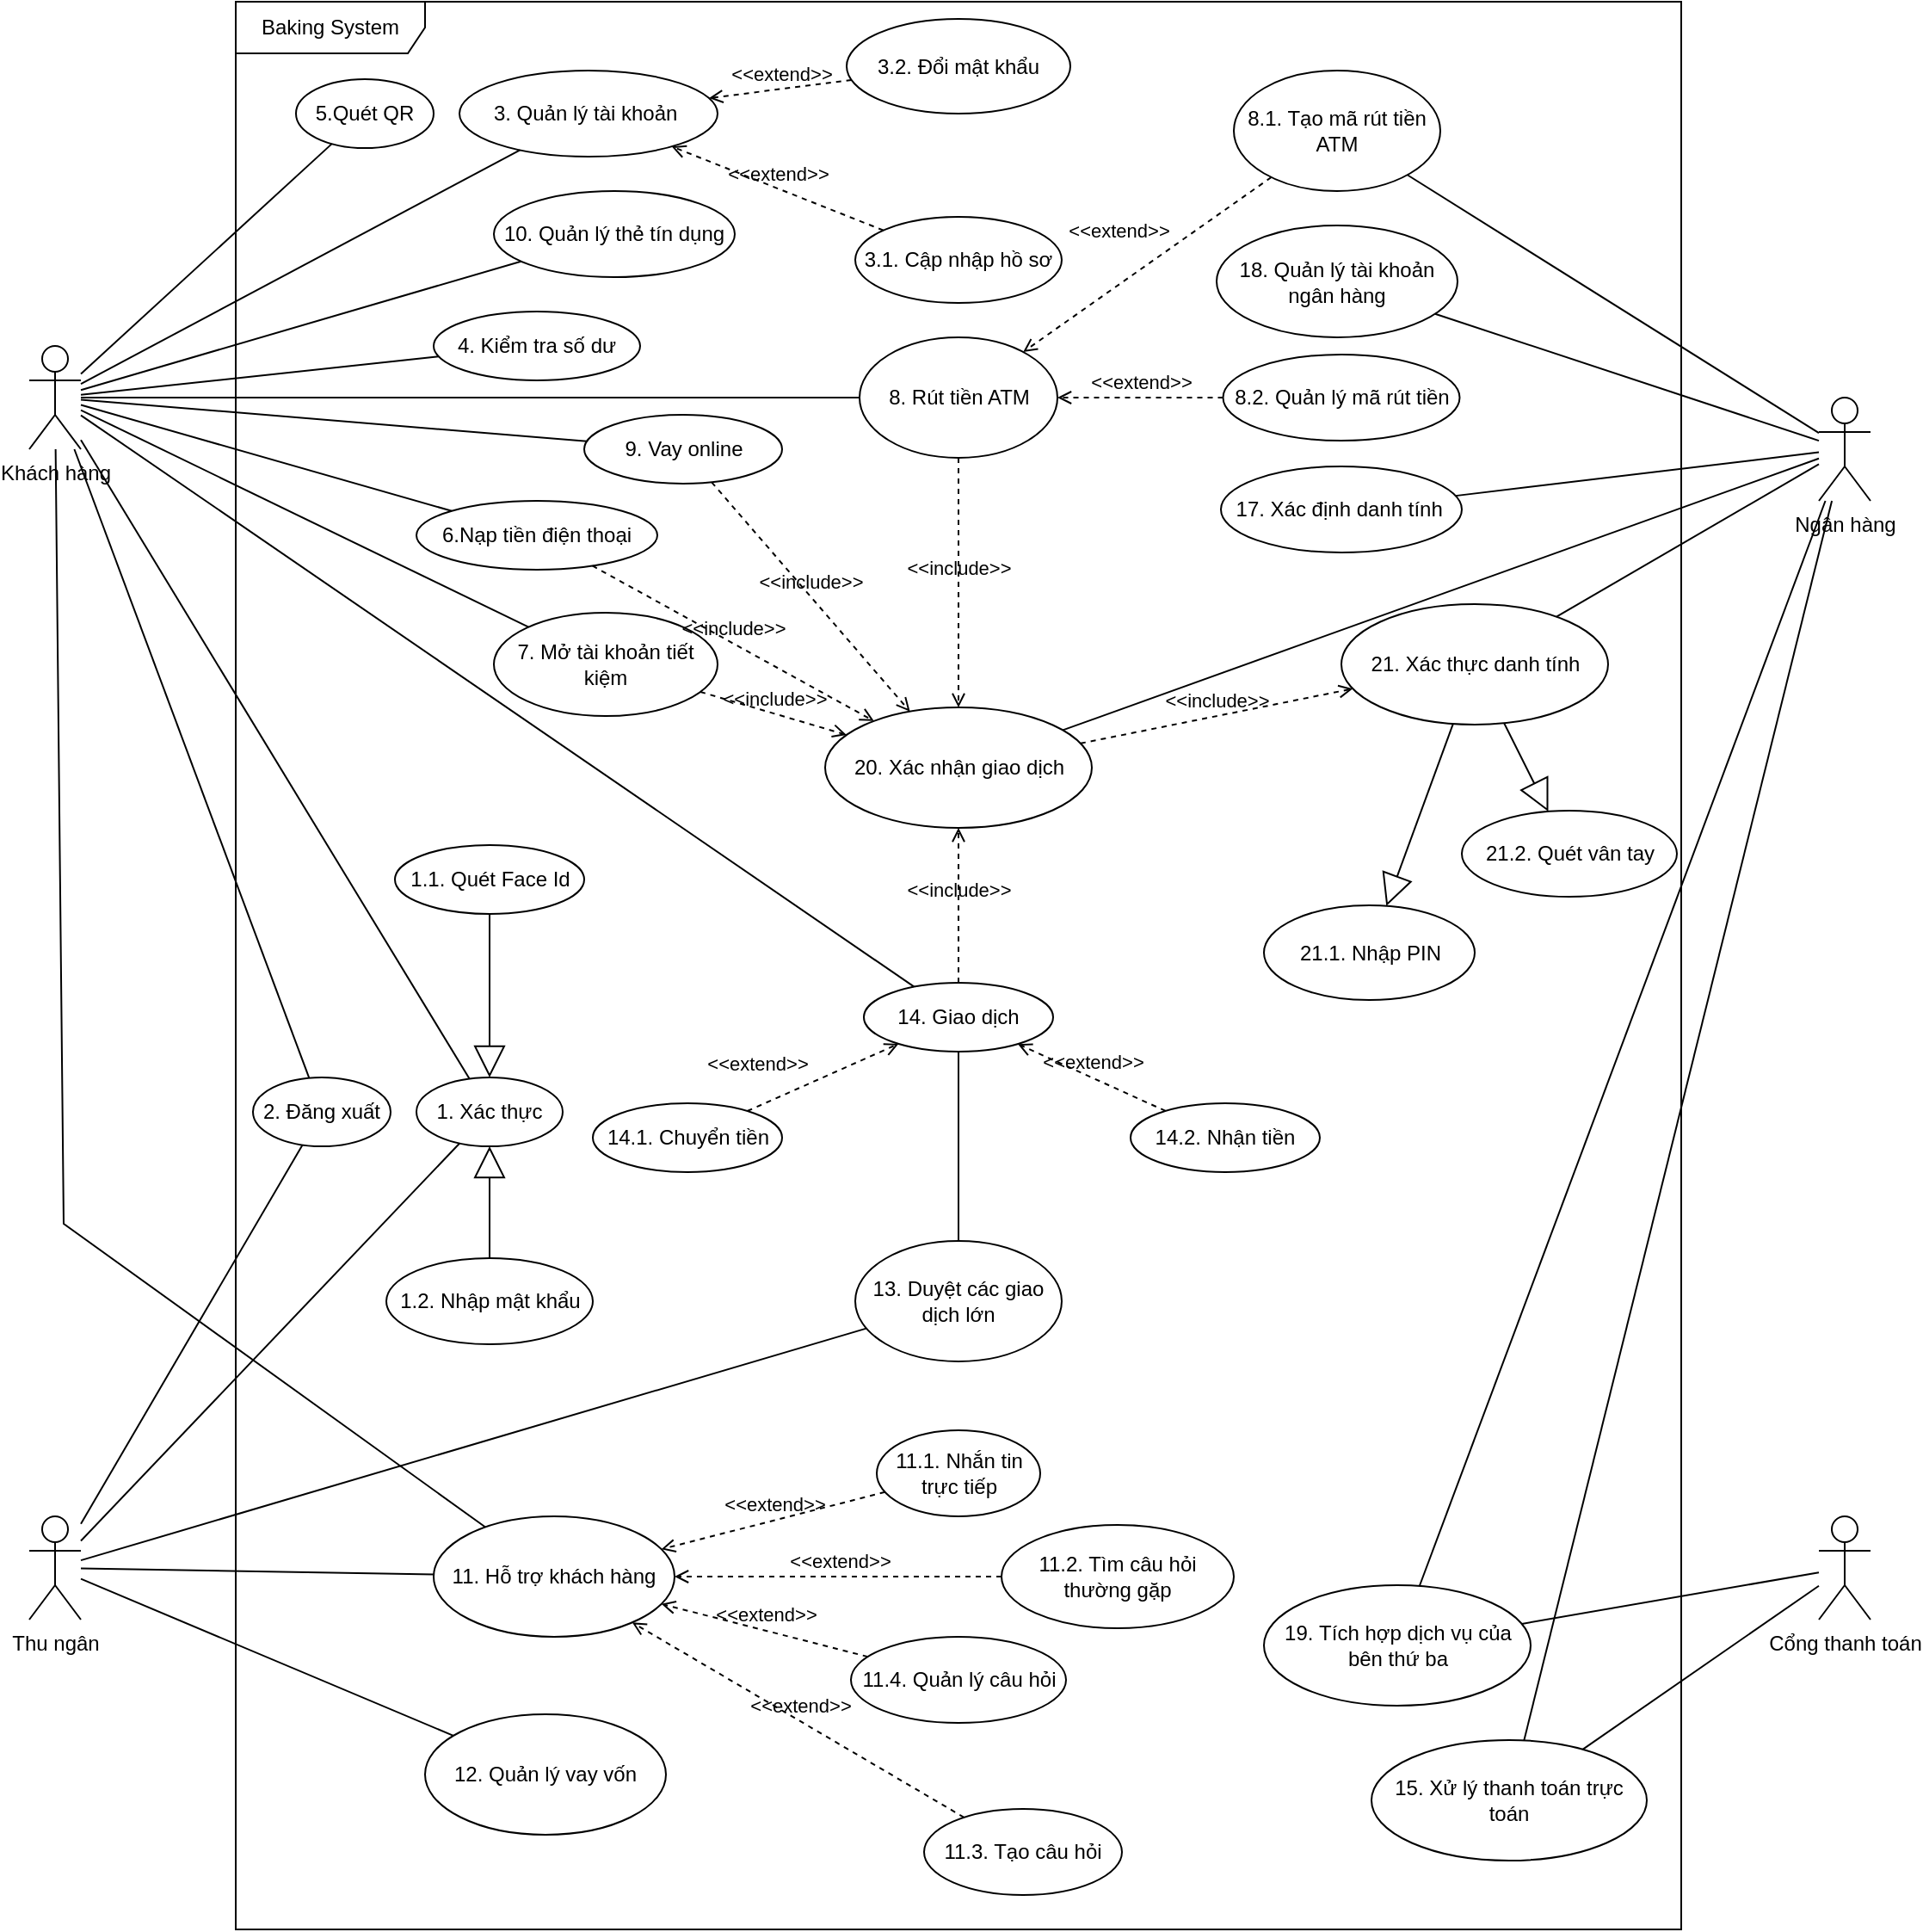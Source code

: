 <mxfile version="26.0.16">
  <diagram name="Page-1" id="_poZbObsLEnLOh7pFezw">
    <mxGraphModel dx="1567" dy="2345" grid="1" gridSize="10" guides="1" tooltips="1" connect="1" arrows="1" fold="1" page="1" pageScale="1" pageWidth="850" pageHeight="1100" math="0" shadow="0">
      <root>
        <mxCell id="0" />
        <mxCell id="1" parent="0" />
        <mxCell id="_Nw6DjDftG40vSoAcGvt-46" style="rounded=0;orthogonalLoop=1;jettySize=auto;html=1;endArrow=none;endFill=0;" parent="1" source="_Nw6DjDftG40vSoAcGvt-1" target="_Nw6DjDftG40vSoAcGvt-6" edge="1">
          <mxGeometry relative="1" as="geometry" />
        </mxCell>
        <mxCell id="_Nw6DjDftG40vSoAcGvt-1" value="Khách hàng" style="shape=umlActor;verticalLabelPosition=bottom;verticalAlign=top;html=1;" parent="1" vertex="1">
          <mxGeometry x="520" y="-280" width="30" height="60" as="geometry" />
        </mxCell>
        <mxCell id="_Nw6DjDftG40vSoAcGvt-2" value="Thu ngân" style="shape=umlActor;verticalLabelPosition=bottom;verticalAlign=top;html=1;" parent="1" vertex="1">
          <mxGeometry x="520" y="400" width="30" height="60" as="geometry" />
        </mxCell>
        <mxCell id="_Nw6DjDftG40vSoAcGvt-3" value="Ngân hàng&lt;div&gt;&lt;br&gt;&lt;/div&gt;" style="shape=umlActor;verticalLabelPosition=bottom;verticalAlign=top;html=1;" parent="1" vertex="1">
          <mxGeometry x="1560" y="-250" width="30" height="60" as="geometry" />
        </mxCell>
        <mxCell id="_Nw6DjDftG40vSoAcGvt-5" value="Cổng thanh toán" style="shape=umlActor;verticalLabelPosition=bottom;verticalAlign=top;html=1;" parent="1" vertex="1">
          <mxGeometry x="1560" y="400" width="30" height="60" as="geometry" />
        </mxCell>
        <mxCell id="_Nw6DjDftG40vSoAcGvt-6" value="1. Xác thực" style="ellipse;whiteSpace=wrap;html=1;" parent="1" vertex="1">
          <mxGeometry x="745" y="145" width="85" height="40" as="geometry" />
        </mxCell>
        <mxCell id="_Nw6DjDftG40vSoAcGvt-7" value="2. Đăng xuất" style="ellipse;whiteSpace=wrap;html=1;" parent="1" vertex="1">
          <mxGeometry x="650" y="145" width="80" height="40" as="geometry" />
        </mxCell>
        <mxCell id="_Nw6DjDftG40vSoAcGvt-8" value="1.1. Quét Face Id" style="ellipse;whiteSpace=wrap;html=1;" parent="1" vertex="1">
          <mxGeometry x="732.5" y="10" width="110" height="40" as="geometry" />
        </mxCell>
        <mxCell id="_Nw6DjDftG40vSoAcGvt-9" value="1.2. Nhập mật khẩu" style="ellipse;whiteSpace=wrap;html=1;" parent="1" vertex="1">
          <mxGeometry x="727.5" y="250" width="120" height="50" as="geometry" />
        </mxCell>
        <mxCell id="_Nw6DjDftG40vSoAcGvt-12" value="4. Kiểm tra số dư" style="ellipse;whiteSpace=wrap;html=1;" parent="1" vertex="1">
          <mxGeometry x="755" y="-300" width="120" height="40" as="geometry" />
        </mxCell>
        <mxCell id="_Nw6DjDftG40vSoAcGvt-13" value="5.Quét QR" style="ellipse;whiteSpace=wrap;html=1;" parent="1" vertex="1">
          <mxGeometry x="675" y="-435" width="80" height="40" as="geometry" />
        </mxCell>
        <mxCell id="_Nw6DjDftG40vSoAcGvt-14" value="6.Nạp tiền điện thoại" style="ellipse;whiteSpace=wrap;html=1;" parent="1" vertex="1">
          <mxGeometry x="745" y="-190" width="140" height="40" as="geometry" />
        </mxCell>
        <mxCell id="_Nw6DjDftG40vSoAcGvt-15" value="7. Mở tài khoản tiết kiệm" style="ellipse;whiteSpace=wrap;html=1;" parent="1" vertex="1">
          <mxGeometry x="790" y="-125" width="130" height="60" as="geometry" />
        </mxCell>
        <mxCell id="_Nw6DjDftG40vSoAcGvt-16" value="8. Rút tiền ATM" style="ellipse;whiteSpace=wrap;html=1;" parent="1" vertex="1">
          <mxGeometry x="1002.5" y="-285" width="115" height="70" as="geometry" />
        </mxCell>
        <mxCell id="_Nw6DjDftG40vSoAcGvt-18" value="&lt;p data-pm-slice=&quot;0 0 []&quot;&gt;8.2. Quản lý mã rút tiền&lt;/p&gt;" style="ellipse;whiteSpace=wrap;html=1;" parent="1" vertex="1">
          <mxGeometry x="1213.75" y="-275" width="137.5" height="50" as="geometry" />
        </mxCell>
        <mxCell id="_Nw6DjDftG40vSoAcGvt-19" value="9. Vay online" style="ellipse;whiteSpace=wrap;html=1;" parent="1" vertex="1">
          <mxGeometry x="842.5" y="-240" width="115" height="40" as="geometry" />
        </mxCell>
        <mxCell id="_Nw6DjDftG40vSoAcGvt-20" value="10. Quản lý thẻ tín dụng" style="ellipse;whiteSpace=wrap;html=1;" parent="1" vertex="1">
          <mxGeometry x="790" y="-370" width="140" height="50" as="geometry" />
        </mxCell>
        <mxCell id="_Nw6DjDftG40vSoAcGvt-21" value="11. Hỗ trợ khách hàng" style="ellipse;whiteSpace=wrap;html=1;" parent="1" vertex="1">
          <mxGeometry x="755" y="400" width="140" height="70" as="geometry" />
        </mxCell>
        <mxCell id="_Nw6DjDftG40vSoAcGvt-22" value="12. Quản lý vay vốn" style="ellipse;whiteSpace=wrap;html=1;" parent="1" vertex="1">
          <mxGeometry x="750" y="515" width="140" height="70" as="geometry" />
        </mxCell>
        <mxCell id="_Nw6DjDftG40vSoAcGvt-23" value="13. Duyệt các giao dịch lớn" style="ellipse;whiteSpace=wrap;html=1;" parent="1" vertex="1">
          <mxGeometry x="1000" y="240" width="120" height="70" as="geometry" />
        </mxCell>
        <mxCell id="_Nw6DjDftG40vSoAcGvt-28" value="3. Quản lý tài khoản&amp;nbsp;" style="ellipse;whiteSpace=wrap;html=1;" parent="1" vertex="1">
          <mxGeometry x="770" y="-440" width="150" height="50" as="geometry" />
        </mxCell>
        <mxCell id="_Nw6DjDftG40vSoAcGvt-29" value="3.1. Cập nhập hồ sơ" style="ellipse;whiteSpace=wrap;html=1;" parent="1" vertex="1">
          <mxGeometry x="1000" y="-355" width="120" height="50" as="geometry" />
        </mxCell>
        <mxCell id="_Nw6DjDftG40vSoAcGvt-30" value="3.2. Đổi mật khẩu" style="ellipse;whiteSpace=wrap;html=1;" parent="1" vertex="1">
          <mxGeometry x="995" y="-470" width="130" height="55" as="geometry" />
        </mxCell>
        <mxCell id="_Nw6DjDftG40vSoAcGvt-31" value="Baking System" style="shape=umlFrame;whiteSpace=wrap;html=1;pointerEvents=0;width=110;height=30;" parent="1" vertex="1">
          <mxGeometry x="640" y="-480" width="840" height="1120" as="geometry" />
        </mxCell>
        <mxCell id="_Nw6DjDftG40vSoAcGvt-34" value="14. Giao dịch" style="ellipse;whiteSpace=wrap;html=1;" parent="1" vertex="1">
          <mxGeometry x="1005" y="90" width="110" height="40" as="geometry" />
        </mxCell>
        <mxCell id="_Nw6DjDftG40vSoAcGvt-35" value="15. Xử lý thanh toán trực toán" style="ellipse;whiteSpace=wrap;html=1;" parent="1" vertex="1">
          <mxGeometry x="1300" y="530" width="160" height="70" as="geometry" />
        </mxCell>
        <mxCell id="_Nw6DjDftG40vSoAcGvt-37" value="17.&amp;nbsp;Xác định danh tính&amp;nbsp;" style="ellipse;whiteSpace=wrap;html=1;" parent="1" vertex="1">
          <mxGeometry x="1212.5" y="-210" width="140" height="50" as="geometry" />
        </mxCell>
        <mxCell id="_Nw6DjDftG40vSoAcGvt-38" value="18. Quản lý tài khoản ngân hàng" style="ellipse;whiteSpace=wrap;html=1;" parent="1" vertex="1">
          <mxGeometry x="1210" y="-350" width="140" height="65" as="geometry" />
        </mxCell>
        <mxCell id="_Nw6DjDftG40vSoAcGvt-39" value="19.&amp;nbsp;Tích hợp dịch vụ của bên thứ ba" style="ellipse;whiteSpace=wrap;html=1;" parent="1" vertex="1">
          <mxGeometry x="1237.5" y="440" width="155" height="70" as="geometry" />
        </mxCell>
        <mxCell id="_Nw6DjDftG40vSoAcGvt-48" style="rounded=0;orthogonalLoop=1;jettySize=auto;html=1;endArrow=none;endFill=0;" parent="1" source="_Nw6DjDftG40vSoAcGvt-1" target="_Nw6DjDftG40vSoAcGvt-13" edge="1">
          <mxGeometry relative="1" as="geometry">
            <mxPoint x="560" y="-245" as="sourcePoint" />
            <mxPoint x="684" y="-289" as="targetPoint" />
          </mxGeometry>
        </mxCell>
        <mxCell id="_Nw6DjDftG40vSoAcGvt-49" style="rounded=0;orthogonalLoop=1;jettySize=auto;html=1;endArrow=none;endFill=0;" parent="1" source="_Nw6DjDftG40vSoAcGvt-1" target="_Nw6DjDftG40vSoAcGvt-14" edge="1">
          <mxGeometry relative="1" as="geometry">
            <mxPoint x="560" y="-238" as="sourcePoint" />
            <mxPoint x="806" y="-205" as="targetPoint" />
          </mxGeometry>
        </mxCell>
        <mxCell id="_Nw6DjDftG40vSoAcGvt-50" style="rounded=0;orthogonalLoop=1;jettySize=auto;html=1;endArrow=none;endFill=0;" parent="1" source="_Nw6DjDftG40vSoAcGvt-1" target="_Nw6DjDftG40vSoAcGvt-7" edge="1">
          <mxGeometry relative="1" as="geometry">
            <mxPoint x="560" y="-236" as="sourcePoint" />
            <mxPoint x="854" y="-153" as="targetPoint" />
          </mxGeometry>
        </mxCell>
        <mxCell id="_Nw6DjDftG40vSoAcGvt-51" style="rounded=0;orthogonalLoop=1;jettySize=auto;html=1;endArrow=none;endFill=0;" parent="1" source="_Nw6DjDftG40vSoAcGvt-1" target="_Nw6DjDftG40vSoAcGvt-20" edge="1">
          <mxGeometry relative="1" as="geometry">
            <mxPoint x="560" y="-221" as="sourcePoint" />
            <mxPoint x="715" y="-29" as="targetPoint" />
          </mxGeometry>
        </mxCell>
        <mxCell id="_Nw6DjDftG40vSoAcGvt-52" style="rounded=0;orthogonalLoop=1;jettySize=auto;html=1;endArrow=none;endFill=0;" parent="1" source="_Nw6DjDftG40vSoAcGvt-1" target="_Nw6DjDftG40vSoAcGvt-15" edge="1">
          <mxGeometry relative="1" as="geometry">
            <mxPoint x="560" y="-231" as="sourcePoint" />
            <mxPoint x="825" y="-72" as="targetPoint" />
          </mxGeometry>
        </mxCell>
        <mxCell id="_Nw6DjDftG40vSoAcGvt-53" style="rounded=0;orthogonalLoop=1;jettySize=auto;html=1;endArrow=none;endFill=0;" parent="1" source="_Nw6DjDftG40vSoAcGvt-1" target="_Nw6DjDftG40vSoAcGvt-34" edge="1">
          <mxGeometry relative="1" as="geometry">
            <mxPoint x="570" y="-221" as="sourcePoint" />
            <mxPoint x="835" y="-62" as="targetPoint" />
          </mxGeometry>
        </mxCell>
        <mxCell id="_Nw6DjDftG40vSoAcGvt-54" style="rounded=0;orthogonalLoop=1;jettySize=auto;html=1;endArrow=none;endFill=0;" parent="1" source="_Nw6DjDftG40vSoAcGvt-1" target="_Nw6DjDftG40vSoAcGvt-12" edge="1">
          <mxGeometry relative="1" as="geometry">
            <mxPoint x="560" y="-241" as="sourcePoint" />
            <mxPoint x="940" y="-258" as="targetPoint" />
          </mxGeometry>
        </mxCell>
        <mxCell id="_Nw6DjDftG40vSoAcGvt-55" style="rounded=0;orthogonalLoop=1;jettySize=auto;html=1;endArrow=none;endFill=0;" parent="1" source="_Nw6DjDftG40vSoAcGvt-1" target="_Nw6DjDftG40vSoAcGvt-28" edge="1">
          <mxGeometry relative="1" as="geometry">
            <mxPoint x="560" y="-230" as="sourcePoint" />
            <mxPoint x="808" y="-66" as="targetPoint" />
          </mxGeometry>
        </mxCell>
        <mxCell id="_Nw6DjDftG40vSoAcGvt-56" value="&amp;lt;&amp;lt;extend&amp;gt;&amp;gt;" style="html=1;verticalAlign=bottom;labelBackgroundColor=none;endArrow=open;endFill=0;dashed=1;rounded=0;" parent="1" source="_Nw6DjDftG40vSoAcGvt-29" target="_Nw6DjDftG40vSoAcGvt-28" edge="1">
          <mxGeometry x="-0.011" width="160" relative="1" as="geometry">
            <mxPoint x="820" y="20" as="sourcePoint" />
            <mxPoint x="980" y="20" as="targetPoint" />
            <mxPoint as="offset" />
          </mxGeometry>
        </mxCell>
        <mxCell id="_Nw6DjDftG40vSoAcGvt-57" value="&amp;lt;&amp;lt;extend&amp;gt;&amp;gt;" style="html=1;verticalAlign=bottom;labelBackgroundColor=none;endArrow=open;endFill=0;dashed=1;rounded=0;" parent="1" source="_Nw6DjDftG40vSoAcGvt-30" target="_Nw6DjDftG40vSoAcGvt-28" edge="1">
          <mxGeometry width="160" relative="1" as="geometry">
            <mxPoint x="978" y="66" as="sourcePoint" />
            <mxPoint x="1010" y="24" as="targetPoint" />
          </mxGeometry>
        </mxCell>
        <mxCell id="_Nw6DjDftG40vSoAcGvt-59" style="rounded=0;orthogonalLoop=1;jettySize=auto;html=1;endArrow=none;endFill=0;" parent="1" source="_Nw6DjDftG40vSoAcGvt-1" target="_Nw6DjDftG40vSoAcGvt-19" edge="1">
          <mxGeometry relative="1" as="geometry">
            <mxPoint x="560" y="-221" as="sourcePoint" />
            <mxPoint x="715" y="-29" as="targetPoint" />
          </mxGeometry>
        </mxCell>
        <mxCell id="_Nw6DjDftG40vSoAcGvt-60" style="rounded=0;orthogonalLoop=1;jettySize=auto;html=1;endArrow=none;endFill=0;" parent="1" source="_Nw6DjDftG40vSoAcGvt-1" target="_Nw6DjDftG40vSoAcGvt-16" edge="1">
          <mxGeometry relative="1" as="geometry">
            <mxPoint x="560" y="-239" as="sourcePoint" />
            <mxPoint x="790" y="-231" as="targetPoint" />
          </mxGeometry>
        </mxCell>
        <mxCell id="_Nw6DjDftG40vSoAcGvt-61" value="&amp;lt;&amp;lt;extend&amp;gt;&amp;gt;" style="html=1;verticalAlign=bottom;labelBackgroundColor=none;endArrow=open;endFill=0;dashed=1;rounded=0;" parent="1" source="YAgFSowwPV8T4sW8ivk9-3" target="_Nw6DjDftG40vSoAcGvt-16" edge="1">
          <mxGeometry x="0.081" y="-18" width="160" relative="1" as="geometry">
            <mxPoint x="1101.589" y="-338.112" as="sourcePoint" />
            <mxPoint x="1210" y="-360" as="targetPoint" />
            <mxPoint as="offset" />
          </mxGeometry>
        </mxCell>
        <mxCell id="_Nw6DjDftG40vSoAcGvt-62" value="&amp;lt;&amp;lt;extend&amp;gt;&amp;gt;" style="html=1;verticalAlign=bottom;labelBackgroundColor=none;endArrow=open;endFill=0;dashed=1;rounded=0;" parent="1" source="_Nw6DjDftG40vSoAcGvt-18" target="_Nw6DjDftG40vSoAcGvt-16" edge="1">
          <mxGeometry width="160" relative="1" as="geometry">
            <mxPoint x="1134" y="-252" as="sourcePoint" />
            <mxPoint x="1080" y="-239" as="targetPoint" />
          </mxGeometry>
        </mxCell>
        <mxCell id="_Nw6DjDftG40vSoAcGvt-63" style="rounded=0;orthogonalLoop=1;jettySize=auto;html=1;endArrow=none;endFill=0;" parent="1" source="_Nw6DjDftG40vSoAcGvt-2" target="_Nw6DjDftG40vSoAcGvt-21" edge="1">
          <mxGeometry relative="1" as="geometry">
            <mxPoint x="540" y="470" as="sourcePoint" />
            <mxPoint x="715" y="-29" as="targetPoint" />
          </mxGeometry>
        </mxCell>
        <mxCell id="_Nw6DjDftG40vSoAcGvt-64" style="rounded=0;orthogonalLoop=1;jettySize=auto;html=1;endArrow=none;endFill=0;" parent="1" source="_Nw6DjDftG40vSoAcGvt-2" target="_Nw6DjDftG40vSoAcGvt-22" edge="1">
          <mxGeometry relative="1" as="geometry">
            <mxPoint x="550" y="480" as="sourcePoint" />
            <mxPoint x="710" y="433" as="targetPoint" />
          </mxGeometry>
        </mxCell>
        <mxCell id="_Nw6DjDftG40vSoAcGvt-65" style="rounded=0;orthogonalLoop=1;jettySize=auto;html=1;endArrow=none;endFill=0;" parent="1" source="_Nw6DjDftG40vSoAcGvt-2" target="_Nw6DjDftG40vSoAcGvt-23" edge="1">
          <mxGeometry relative="1" as="geometry">
            <mxPoint x="560" y="438" as="sourcePoint" />
            <mxPoint x="702" y="422" as="targetPoint" />
          </mxGeometry>
        </mxCell>
        <mxCell id="_Nw6DjDftG40vSoAcGvt-66" style="rounded=0;orthogonalLoop=1;jettySize=auto;html=1;endArrow=none;endFill=0;" parent="1" source="_Nw6DjDftG40vSoAcGvt-3" target="_Nw6DjDftG40vSoAcGvt-38" edge="1">
          <mxGeometry relative="1" as="geometry">
            <mxPoint x="560" y="-241" as="sourcePoint" />
            <mxPoint x="846" y="-266" as="targetPoint" />
          </mxGeometry>
        </mxCell>
        <mxCell id="_Nw6DjDftG40vSoAcGvt-67" style="rounded=0;orthogonalLoop=1;jettySize=auto;html=1;endArrow=none;endFill=0;" parent="1" source="_Nw6DjDftG40vSoAcGvt-3" target="_Nw6DjDftG40vSoAcGvt-37" edge="1">
          <mxGeometry relative="1" as="geometry">
            <mxPoint x="1580" y="-210" as="sourcePoint" />
            <mxPoint x="1397" y="-169" as="targetPoint" />
          </mxGeometry>
        </mxCell>
        <mxCell id="YAgFSowwPV8T4sW8ivk9-3" value="8.1. Tạo mã rút tiền ATM" style="ellipse;whiteSpace=wrap;html=1;" parent="1" vertex="1">
          <mxGeometry x="1220" y="-440" width="120" height="70" as="geometry" />
        </mxCell>
        <mxCell id="YAgFSowwPV8T4sW8ivk9-31" value="" style="endArrow=block;endSize=16;endFill=0;html=1;rounded=0;" parent="1" source="_Nw6DjDftG40vSoAcGvt-8" target="_Nw6DjDftG40vSoAcGvt-6" edge="1">
          <mxGeometry width="160" relative="1" as="geometry">
            <mxPoint x="580" y="-430" as="sourcePoint" />
            <mxPoint x="740" y="-430" as="targetPoint" />
          </mxGeometry>
        </mxCell>
        <mxCell id="YAgFSowwPV8T4sW8ivk9-32" value="" style="endArrow=block;endSize=16;endFill=0;html=1;rounded=0;" parent="1" source="_Nw6DjDftG40vSoAcGvt-9" target="_Nw6DjDftG40vSoAcGvt-6" edge="1">
          <mxGeometry width="160" relative="1" as="geometry">
            <mxPoint x="742" y="-390" as="sourcePoint" />
            <mxPoint x="734" y="-330" as="targetPoint" />
          </mxGeometry>
        </mxCell>
        <mxCell id="YAgFSowwPV8T4sW8ivk9-34" style="rounded=0;orthogonalLoop=1;jettySize=auto;html=1;endArrow=none;endFill=0;" parent="1" source="_Nw6DjDftG40vSoAcGvt-3" target="YAgFSowwPV8T4sW8ivk9-3" edge="1">
          <mxGeometry relative="1" as="geometry">
            <mxPoint x="1570" y="-272" as="sourcePoint" />
            <mxPoint x="1389" y="-173" as="targetPoint" />
          </mxGeometry>
        </mxCell>
        <mxCell id="YAgFSowwPV8T4sW8ivk9-36" value="14.1. Chuyển tiền" style="ellipse;whiteSpace=wrap;html=1;" parent="1" vertex="1">
          <mxGeometry x="847.5" y="160" width="110" height="40" as="geometry" />
        </mxCell>
        <mxCell id="YAgFSowwPV8T4sW8ivk9-37" value="14.2. Nhận tiền" style="ellipse;whiteSpace=wrap;html=1;" parent="1" vertex="1">
          <mxGeometry x="1160" y="160" width="110" height="40" as="geometry" />
        </mxCell>
        <mxCell id="YAgFSowwPV8T4sW8ivk9-38" style="rounded=0;orthogonalLoop=1;jettySize=auto;html=1;endArrow=none;endFill=0;" parent="1" source="_Nw6DjDftG40vSoAcGvt-34" target="_Nw6DjDftG40vSoAcGvt-23" edge="1">
          <mxGeometry relative="1" as="geometry">
            <mxPoint x="560" y="434" as="sourcePoint" />
            <mxPoint x="1004" y="266" as="targetPoint" />
          </mxGeometry>
        </mxCell>
        <mxCell id="YAgFSowwPV8T4sW8ivk9-39" value="&amp;lt;&amp;lt;extend&amp;gt;&amp;gt;" style="html=1;verticalAlign=bottom;labelBackgroundColor=none;endArrow=open;endFill=0;dashed=1;rounded=0;" parent="1" source="YAgFSowwPV8T4sW8ivk9-37" target="_Nw6DjDftG40vSoAcGvt-34" edge="1">
          <mxGeometry x="-0.011" width="160" relative="1" as="geometry">
            <mxPoint x="978" y="81" as="sourcePoint" />
            <mxPoint x="1020" y="24" as="targetPoint" />
            <mxPoint as="offset" />
          </mxGeometry>
        </mxCell>
        <mxCell id="YAgFSowwPV8T4sW8ivk9-40" value="&amp;lt;&amp;lt;extend&amp;gt;&amp;gt;" style="html=1;verticalAlign=bottom;labelBackgroundColor=none;endArrow=open;endFill=0;dashed=1;rounded=0;" parent="1" source="YAgFSowwPV8T4sW8ivk9-36" target="_Nw6DjDftG40vSoAcGvt-34" edge="1">
          <mxGeometry x="-0.744" y="15" width="160" relative="1" as="geometry">
            <mxPoint x="780" y="160" as="sourcePoint" />
            <mxPoint x="805" y="160" as="targetPoint" />
            <mxPoint as="offset" />
          </mxGeometry>
        </mxCell>
        <mxCell id="YAgFSowwPV8T4sW8ivk9-41" style="rounded=0;orthogonalLoop=1;jettySize=auto;html=1;endArrow=none;endFill=0;" parent="1" source="_Nw6DjDftG40vSoAcGvt-5" target="_Nw6DjDftG40vSoAcGvt-35" edge="1">
          <mxGeometry relative="1" as="geometry">
            <mxPoint x="921" y="185" as="sourcePoint" />
            <mxPoint x="1007" y="222" as="targetPoint" />
          </mxGeometry>
        </mxCell>
        <mxCell id="YAgFSowwPV8T4sW8ivk9-42" style="rounded=0;orthogonalLoop=1;jettySize=auto;html=1;endArrow=none;endFill=0;" parent="1" source="_Nw6DjDftG40vSoAcGvt-5" target="_Nw6DjDftG40vSoAcGvt-39" edge="1">
          <mxGeometry relative="1" as="geometry">
            <mxPoint x="1570" y="124" as="sourcePoint" />
            <mxPoint x="1313" y="196" as="targetPoint" />
          </mxGeometry>
        </mxCell>
        <mxCell id="YAgFSowwPV8T4sW8ivk9-46" value="20. Xác nhận giao dịch" style="ellipse;whiteSpace=wrap;html=1;" parent="1" vertex="1">
          <mxGeometry x="982.5" y="-70" width="155" height="70" as="geometry" />
        </mxCell>
        <mxCell id="YAgFSowwPV8T4sW8ivk9-47" value="21. Xác thực danh tính" style="ellipse;whiteSpace=wrap;html=1;" parent="1" vertex="1">
          <mxGeometry x="1282.5" y="-130" width="155" height="70" as="geometry" />
        </mxCell>
        <mxCell id="YAgFSowwPV8T4sW8ivk9-48" value="21.1. Nhập PIN" style="ellipse;whiteSpace=wrap;html=1;" parent="1" vertex="1">
          <mxGeometry x="1237.5" y="45" width="122.5" height="55" as="geometry" />
        </mxCell>
        <mxCell id="YAgFSowwPV8T4sW8ivk9-49" value="21.2. Quét vân tay" style="ellipse;whiteSpace=wrap;html=1;" parent="1" vertex="1">
          <mxGeometry x="1352.5" y="-10" width="125" height="50" as="geometry" />
        </mxCell>
        <mxCell id="YAgFSowwPV8T4sW8ivk9-50" value="" style="endArrow=block;endSize=16;endFill=0;html=1;rounded=0;" parent="1" source="YAgFSowwPV8T4sW8ivk9-47" target="YAgFSowwPV8T4sW8ivk9-49" edge="1">
          <mxGeometry width="160" relative="1" as="geometry">
            <mxPoint x="1095" y="290" as="sourcePoint" />
            <mxPoint x="1086" y="350" as="targetPoint" />
          </mxGeometry>
        </mxCell>
        <mxCell id="YAgFSowwPV8T4sW8ivk9-51" value="" style="endArrow=block;endSize=16;endFill=0;html=1;rounded=0;" parent="1" source="YAgFSowwPV8T4sW8ivk9-47" target="YAgFSowwPV8T4sW8ivk9-48" edge="1">
          <mxGeometry width="160" relative="1" as="geometry">
            <mxPoint x="1069" y="525" as="sourcePoint" />
            <mxPoint x="1036" y="390" as="targetPoint" />
          </mxGeometry>
        </mxCell>
        <mxCell id="YAgFSowwPV8T4sW8ivk9-52" value="&amp;lt;&amp;lt;include&amp;gt;&amp;gt;" style="html=1;verticalAlign=bottom;labelBackgroundColor=none;endArrow=open;endFill=0;dashed=1;rounded=0;" parent="1" source="YAgFSowwPV8T4sW8ivk9-46" target="YAgFSowwPV8T4sW8ivk9-47" edge="1">
          <mxGeometry width="160" relative="1" as="geometry">
            <mxPoint x="830" y="500" as="sourcePoint" />
            <mxPoint x="990" y="500" as="targetPoint" />
          </mxGeometry>
        </mxCell>
        <mxCell id="YAgFSowwPV8T4sW8ivk9-53" style="rounded=0;orthogonalLoop=1;jettySize=auto;html=1;endArrow=none;endFill=0;" parent="1" source="_Nw6DjDftG40vSoAcGvt-3" target="YAgFSowwPV8T4sW8ivk9-47" edge="1">
          <mxGeometry relative="1" as="geometry">
            <mxPoint x="1560" y="-190" as="sourcePoint" />
            <mxPoint x="1369" y="-108" as="targetPoint" />
          </mxGeometry>
        </mxCell>
        <mxCell id="YAgFSowwPV8T4sW8ivk9-54" style="rounded=0;orthogonalLoop=1;jettySize=auto;html=1;endArrow=none;endFill=0;" parent="1" source="_Nw6DjDftG40vSoAcGvt-3" target="YAgFSowwPV8T4sW8ivk9-46" edge="1">
          <mxGeometry relative="1" as="geometry">
            <mxPoint x="1580" y="-258" as="sourcePoint" />
            <mxPoint x="1359" y="22" as="targetPoint" />
          </mxGeometry>
        </mxCell>
        <mxCell id="YAgFSowwPV8T4sW8ivk9-56" style="rounded=0;orthogonalLoop=1;jettySize=auto;html=1;endArrow=none;endFill=0;" parent="1" source="_Nw6DjDftG40vSoAcGvt-3" target="_Nw6DjDftG40vSoAcGvt-35" edge="1">
          <mxGeometry relative="1" as="geometry">
            <mxPoint x="1570" y="-262" as="sourcePoint" />
            <mxPoint x="1335" y="22" as="targetPoint" />
          </mxGeometry>
        </mxCell>
        <mxCell id="YAgFSowwPV8T4sW8ivk9-57" style="rounded=0;orthogonalLoop=1;jettySize=auto;html=1;endArrow=none;endFill=0;" parent="1" source="_Nw6DjDftG40vSoAcGvt-3" target="_Nw6DjDftG40vSoAcGvt-39" edge="1">
          <mxGeometry relative="1" as="geometry">
            <mxPoint x="1572" y="-250" as="sourcePoint" />
            <mxPoint x="1365" y="211" as="targetPoint" />
          </mxGeometry>
        </mxCell>
        <mxCell id="YAgFSowwPV8T4sW8ivk9-60" value="&amp;lt;&amp;lt;include&amp;gt;&amp;gt;" style="html=1;verticalAlign=bottom;labelBackgroundColor=none;endArrow=open;endFill=0;dashed=1;rounded=0;" parent="1" source="_Nw6DjDftG40vSoAcGvt-19" target="YAgFSowwPV8T4sW8ivk9-46" edge="1">
          <mxGeometry width="160" relative="1" as="geometry">
            <mxPoint x="1173" y="56" as="sourcePoint" />
            <mxPoint x="1289" y="24" as="targetPoint" />
          </mxGeometry>
        </mxCell>
        <mxCell id="YAgFSowwPV8T4sW8ivk9-61" value="&amp;lt;&amp;lt;include&amp;gt;&amp;gt;" style="html=1;verticalAlign=bottom;labelBackgroundColor=none;endArrow=open;endFill=0;dashed=1;rounded=0;" parent="1" source="_Nw6DjDftG40vSoAcGvt-34" target="YAgFSowwPV8T4sW8ivk9-46" edge="1">
          <mxGeometry width="160" relative="1" as="geometry">
            <mxPoint x="938" y="53" as="sourcePoint" />
            <mxPoint x="1033" y="66" as="targetPoint" />
          </mxGeometry>
        </mxCell>
        <mxCell id="YAgFSowwPV8T4sW8ivk9-62" value="&amp;lt;&amp;lt;include&amp;gt;&amp;gt;" style="html=1;verticalAlign=bottom;labelBackgroundColor=none;endArrow=open;endFill=0;dashed=1;rounded=0;" parent="1" source="_Nw6DjDftG40vSoAcGvt-16" target="YAgFSowwPV8T4sW8ivk9-46" edge="1">
          <mxGeometry width="160" relative="1" as="geometry">
            <mxPoint x="948" y="63" as="sourcePoint" />
            <mxPoint x="1043" y="76" as="targetPoint" />
          </mxGeometry>
        </mxCell>
        <mxCell id="YAgFSowwPV8T4sW8ivk9-63" value="&amp;lt;&amp;lt;include&amp;gt;&amp;gt;" style="html=1;verticalAlign=bottom;labelBackgroundColor=none;endArrow=open;endFill=0;dashed=1;rounded=0;" parent="1" source="_Nw6DjDftG40vSoAcGvt-14" target="YAgFSowwPV8T4sW8ivk9-46" edge="1">
          <mxGeometry width="160" relative="1" as="geometry">
            <mxPoint x="1058" y="-165" as="sourcePoint" />
            <mxPoint x="1060" y="10" as="targetPoint" />
          </mxGeometry>
        </mxCell>
        <mxCell id="YAgFSowwPV8T4sW8ivk9-64" value="&amp;lt;&amp;lt;include&amp;gt;&amp;gt;" style="html=1;verticalAlign=bottom;labelBackgroundColor=none;endArrow=open;endFill=0;dashed=1;rounded=0;" parent="1" source="_Nw6DjDftG40vSoAcGvt-15" target="YAgFSowwPV8T4sW8ivk9-46" edge="1">
          <mxGeometry width="160" relative="1" as="geometry">
            <mxPoint x="1058" y="-165" as="sourcePoint" />
            <mxPoint x="1060" y="10" as="targetPoint" />
          </mxGeometry>
        </mxCell>
        <mxCell id="yQVbrtAcDp7nrQ5dOdj8-1" style="rounded=0;orthogonalLoop=1;jettySize=auto;html=1;endArrow=none;endFill=0;" edge="1" parent="1" source="_Nw6DjDftG40vSoAcGvt-1" target="_Nw6DjDftG40vSoAcGvt-21">
          <mxGeometry relative="1" as="geometry">
            <mxPoint x="560" y="-211" as="sourcePoint" />
            <mxPoint x="700" y="56" as="targetPoint" />
            <Array as="points">
              <mxPoint x="540" y="230" />
            </Array>
          </mxGeometry>
        </mxCell>
        <mxCell id="yQVbrtAcDp7nrQ5dOdj8-13" value="11.1. Nhắn tin trực tiếp" style="ellipse;whiteSpace=wrap;html=1;" vertex="1" parent="1">
          <mxGeometry x="1012.5" y="350" width="95" height="50" as="geometry" />
        </mxCell>
        <mxCell id="yQVbrtAcDp7nrQ5dOdj8-14" value="11.2. Tìm câu hỏi thường gặp" style="ellipse;whiteSpace=wrap;html=1;" vertex="1" parent="1">
          <mxGeometry x="1085" y="405" width="135" height="60" as="geometry" />
        </mxCell>
        <mxCell id="yQVbrtAcDp7nrQ5dOdj8-15" value="11.3. Tạo câu hỏi" style="ellipse;whiteSpace=wrap;html=1;" vertex="1" parent="1">
          <mxGeometry x="1040" y="570" width="115" height="50" as="geometry" />
        </mxCell>
        <mxCell id="yQVbrtAcDp7nrQ5dOdj8-16" value="11.4. Quản lý câu hỏi" style="ellipse;whiteSpace=wrap;html=1;" vertex="1" parent="1">
          <mxGeometry x="997.5" y="470" width="125" height="50" as="geometry" />
        </mxCell>
        <mxCell id="yQVbrtAcDp7nrQ5dOdj8-17" value="&amp;lt;&amp;lt;extend&amp;gt;&amp;gt;" style="html=1;verticalAlign=bottom;labelBackgroundColor=none;endArrow=open;endFill=0;dashed=1;rounded=0;" edge="1" parent="1" source="yQVbrtAcDp7nrQ5dOdj8-13" target="_Nw6DjDftG40vSoAcGvt-21">
          <mxGeometry x="-0.011" width="160" relative="1" as="geometry">
            <mxPoint x="762" y="155" as="sourcePoint" />
            <mxPoint x="834" y="185" as="targetPoint" />
            <mxPoint as="offset" />
          </mxGeometry>
        </mxCell>
        <mxCell id="yQVbrtAcDp7nrQ5dOdj8-18" value="&amp;lt;&amp;lt;extend&amp;gt;&amp;gt;" style="html=1;verticalAlign=bottom;labelBackgroundColor=none;endArrow=open;endFill=0;dashed=1;rounded=0;" edge="1" parent="1" source="yQVbrtAcDp7nrQ5dOdj8-14" target="_Nw6DjDftG40vSoAcGvt-21">
          <mxGeometry x="-0.011" width="160" relative="1" as="geometry">
            <mxPoint x="1016" y="396" as="sourcePoint" />
            <mxPoint x="827" y="464" as="targetPoint" />
            <mxPoint as="offset" />
          </mxGeometry>
        </mxCell>
        <mxCell id="yQVbrtAcDp7nrQ5dOdj8-19" value="&amp;lt;&amp;lt;extend&amp;gt;&amp;gt;" style="html=1;verticalAlign=bottom;labelBackgroundColor=none;endArrow=open;endFill=0;dashed=1;rounded=0;" edge="1" parent="1" source="yQVbrtAcDp7nrQ5dOdj8-15" target="_Nw6DjDftG40vSoAcGvt-21">
          <mxGeometry x="-0.011" width="160" relative="1" as="geometry">
            <mxPoint x="952" y="463" as="sourcePoint" />
            <mxPoint x="838" y="477" as="targetPoint" />
            <mxPoint as="offset" />
          </mxGeometry>
        </mxCell>
        <mxCell id="yQVbrtAcDp7nrQ5dOdj8-20" value="&amp;lt;&amp;lt;extend&amp;gt;&amp;gt;" style="html=1;verticalAlign=bottom;labelBackgroundColor=none;endArrow=open;endFill=0;dashed=1;rounded=0;" edge="1" parent="1" source="yQVbrtAcDp7nrQ5dOdj8-16" target="_Nw6DjDftG40vSoAcGvt-21">
          <mxGeometry x="-0.011" width="160" relative="1" as="geometry">
            <mxPoint x="902" y="520" as="sourcePoint" />
            <mxPoint x="832" y="501" as="targetPoint" />
            <mxPoint as="offset" />
          </mxGeometry>
        </mxCell>
        <mxCell id="yQVbrtAcDp7nrQ5dOdj8-38" style="rounded=0;orthogonalLoop=1;jettySize=auto;html=1;endArrow=none;endFill=0;" edge="1" parent="1" source="_Nw6DjDftG40vSoAcGvt-7" target="_Nw6DjDftG40vSoAcGvt-2">
          <mxGeometry relative="1" as="geometry">
            <mxPoint x="557" y="-210" as="sourcePoint" />
            <mxPoint x="692" y="115" as="targetPoint" />
          </mxGeometry>
        </mxCell>
        <mxCell id="yQVbrtAcDp7nrQ5dOdj8-39" style="rounded=0;orthogonalLoop=1;jettySize=auto;html=1;endArrow=none;endFill=0;" edge="1" parent="1" source="_Nw6DjDftG40vSoAcGvt-6" target="_Nw6DjDftG40vSoAcGvt-2">
          <mxGeometry relative="1" as="geometry">
            <mxPoint x="690" y="154" as="sourcePoint" />
            <mxPoint x="560" y="410" as="targetPoint" />
          </mxGeometry>
        </mxCell>
      </root>
    </mxGraphModel>
  </diagram>
</mxfile>

